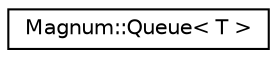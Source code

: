 digraph "圖形化之類別階層"
{
  edge [fontname="Helvetica",fontsize="10",labelfontname="Helvetica",labelfontsize="10"];
  node [fontname="Helvetica",fontsize="10",shape=record];
  rankdir="LR";
  Node1 [label="Magnum::Queue\< T \>",height=0.2,width=0.4,color="black", fillcolor="white", style="filled",URL="$class_magnum_1_1_queue.html"];
}
